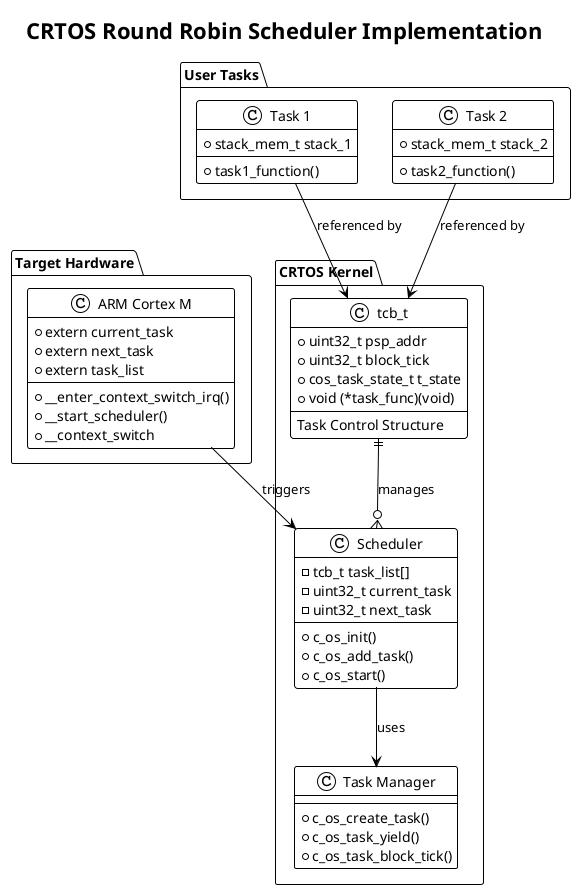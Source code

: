 @startuml CRTOS Round Robin Implementation
!theme plain
title CRTOS Round Robin Scheduler Implementation

package "CRTOS Kernel" {
  class "tcb_t" as TCB {
    + uint32_t psp_addr
    + uint32_t block_tick
    + cos_task_state_t t_state
    + void (*task_func)(void)
    --
    Task Control Structure
  }
  
  class "Scheduler" as Sched {
    - tcb_t task_list[] 
    - uint32_t current_task
    - uint32_t next_task
    --
    + c_os_init()
    + c_os_add_task()
    + c_os_start()
  }
  
  class "Task Manager" as TaskMgr {
    + c_os_create_task()
    + c_os_task_yield()
    + c_os_task_block_tick()
  }
}

package "Target Hardware" {
  class "ARM Cortex M" as CortexM {
    + extern current_task
    + extern next_task
    + extern task_list
    --
    + __enter_context_switch_irq()
    + __start_scheduler()
    + __context_switch
  }
}

package "User Tasks" {
  class "Task 1" as Task1 {
    + task1_function()
    + stack_mem_t stack_1
  }
  
  class "Task 2" as Task2 {
    + task2_function()
    + stack_mem_t stack_2
  }
}

' Relationships
TCB ||--o{ Sched : manages
Sched --> TaskMgr : uses
CortexM --> Sched : triggers
Task1 --> TCB : referenced by
Task2 --> TCB : referenced by


@enduml